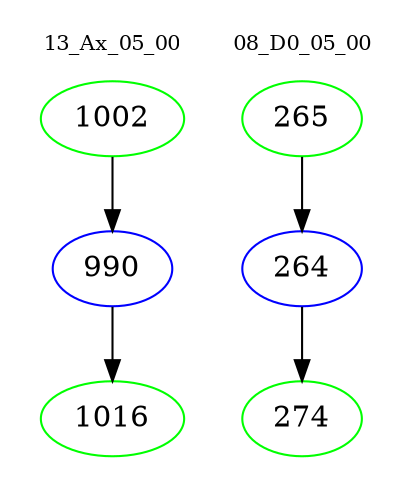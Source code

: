 digraph{
subgraph cluster_0 {
color = white
label = "13_Ax_05_00";
fontsize=10;
T0_1002 [label="1002", color="green"]
T0_1002 -> T0_990 [color="black"]
T0_990 [label="990", color="blue"]
T0_990 -> T0_1016 [color="black"]
T0_1016 [label="1016", color="green"]
}
subgraph cluster_1 {
color = white
label = "08_D0_05_00";
fontsize=10;
T1_265 [label="265", color="green"]
T1_265 -> T1_264 [color="black"]
T1_264 [label="264", color="blue"]
T1_264 -> T1_274 [color="black"]
T1_274 [label="274", color="green"]
}
}
